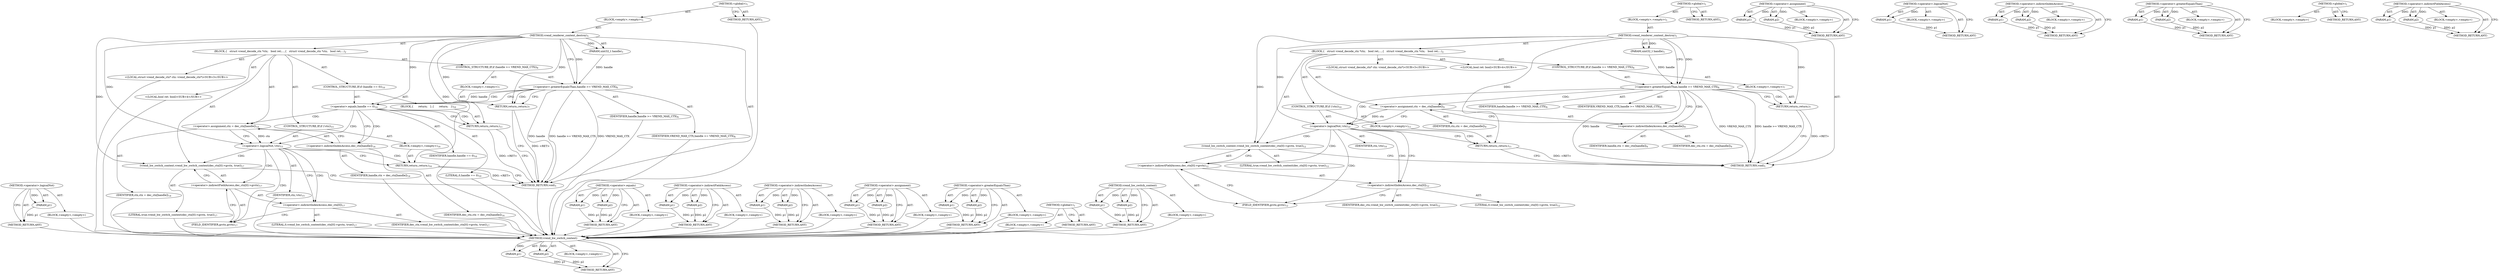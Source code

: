 digraph "vrend_hw_switch_context" {
vulnerable_78 [label=<(METHOD,vrend_hw_switch_context)>];
vulnerable_79 [label=<(PARAM,p1)>];
vulnerable_80 [label=<(PARAM,p2)>];
vulnerable_81 [label=<(BLOCK,&lt;empty&gt;,&lt;empty&gt;)>];
vulnerable_82 [label=<(METHOD_RETURN,ANY)>];
vulnerable_6 [label=<(METHOD,&lt;global&gt;)<SUB>1</SUB>>];
vulnerable_7 [label=<(BLOCK,&lt;empty&gt;,&lt;empty&gt;)<SUB>1</SUB>>];
vulnerable_8 [label=<(METHOD,vrend_renderer_context_destroy)<SUB>1</SUB>>];
vulnerable_9 [label=<(PARAM,uint32_t handle)<SUB>1</SUB>>];
vulnerable_10 [label=<(BLOCK,{
   struct vrend_decode_ctx *ctx;
   bool ret;...,{
   struct vrend_decode_ctx *ctx;
   bool ret;...)<SUB>2</SUB>>];
vulnerable_11 [label="<(LOCAL,struct vrend_decode_ctx* ctx: vrend_decode_ctx*)<SUB>3</SUB>>"];
vulnerable_12 [label="<(LOCAL,bool ret: bool)<SUB>4</SUB>>"];
vulnerable_13 [label=<(CONTROL_STRUCTURE,IF,if (handle &gt;= VREND_MAX_CTX))<SUB>6</SUB>>];
vulnerable_14 [label=<(&lt;operator&gt;.greaterEqualsThan,handle &gt;= VREND_MAX_CTX)<SUB>6</SUB>>];
vulnerable_15 [label=<(IDENTIFIER,handle,handle &gt;= VREND_MAX_CTX)<SUB>6</SUB>>];
vulnerable_16 [label=<(IDENTIFIER,VREND_MAX_CTX,handle &gt;= VREND_MAX_CTX)<SUB>6</SUB>>];
vulnerable_17 [label=<(BLOCK,&lt;empty&gt;,&lt;empty&gt;)<SUB>7</SUB>>];
vulnerable_18 [label=<(RETURN,return;,return;)<SUB>7</SUB>>];
vulnerable_19 [label=<(&lt;operator&gt;.assignment,ctx = dec_ctx[handle])<SUB>9</SUB>>];
vulnerable_20 [label=<(IDENTIFIER,ctx,ctx = dec_ctx[handle])<SUB>9</SUB>>];
vulnerable_21 [label=<(&lt;operator&gt;.indirectIndexAccess,dec_ctx[handle])<SUB>9</SUB>>];
vulnerable_22 [label=<(IDENTIFIER,dec_ctx,ctx = dec_ctx[handle])<SUB>9</SUB>>];
vulnerable_23 [label=<(IDENTIFIER,handle,ctx = dec_ctx[handle])<SUB>9</SUB>>];
vulnerable_24 [label=<(CONTROL_STRUCTURE,IF,if (!ctx))<SUB>10</SUB>>];
vulnerable_25 [label=<(&lt;operator&gt;.logicalNot,!ctx)<SUB>10</SUB>>];
vulnerable_26 [label=<(IDENTIFIER,ctx,!ctx)<SUB>10</SUB>>];
vulnerable_27 [label=<(BLOCK,&lt;empty&gt;,&lt;empty&gt;)<SUB>11</SUB>>];
vulnerable_28 [label=<(RETURN,return;,return;)<SUB>11</SUB>>];
vulnerable_29 [label=<(vrend_hw_switch_context,vrend_hw_switch_context(dec_ctx[0]-&gt;grctx, true))<SUB>12</SUB>>];
vulnerable_30 [label=<(&lt;operator&gt;.indirectFieldAccess,dec_ctx[0]-&gt;grctx)<SUB>12</SUB>>];
vulnerable_31 [label=<(&lt;operator&gt;.indirectIndexAccess,dec_ctx[0])<SUB>12</SUB>>];
vulnerable_32 [label=<(IDENTIFIER,dec_ctx,vrend_hw_switch_context(dec_ctx[0]-&gt;grctx, true))<SUB>12</SUB>>];
vulnerable_33 [label=<(LITERAL,0,vrend_hw_switch_context(dec_ctx[0]-&gt;grctx, true))<SUB>12</SUB>>];
vulnerable_34 [label=<(FIELD_IDENTIFIER,grctx,grctx)<SUB>12</SUB>>];
vulnerable_35 [label=<(LITERAL,true,vrend_hw_switch_context(dec_ctx[0]-&gt;grctx, true))<SUB>12</SUB>>];
vulnerable_36 [label=<(METHOD_RETURN,void)<SUB>1</SUB>>];
vulnerable_38 [label=<(METHOD_RETURN,ANY)<SUB>1</SUB>>];
vulnerable_64 [label=<(METHOD,&lt;operator&gt;.assignment)>];
vulnerable_65 [label=<(PARAM,p1)>];
vulnerable_66 [label=<(PARAM,p2)>];
vulnerable_67 [label=<(BLOCK,&lt;empty&gt;,&lt;empty&gt;)>];
vulnerable_68 [label=<(METHOD_RETURN,ANY)>];
vulnerable_74 [label=<(METHOD,&lt;operator&gt;.logicalNot)>];
vulnerable_75 [label=<(PARAM,p1)>];
vulnerable_76 [label=<(BLOCK,&lt;empty&gt;,&lt;empty&gt;)>];
vulnerable_77 [label=<(METHOD_RETURN,ANY)>];
vulnerable_69 [label=<(METHOD,&lt;operator&gt;.indirectIndexAccess)>];
vulnerable_70 [label=<(PARAM,p1)>];
vulnerable_71 [label=<(PARAM,p2)>];
vulnerable_72 [label=<(BLOCK,&lt;empty&gt;,&lt;empty&gt;)>];
vulnerable_73 [label=<(METHOD_RETURN,ANY)>];
vulnerable_59 [label=<(METHOD,&lt;operator&gt;.greaterEqualsThan)>];
vulnerable_60 [label=<(PARAM,p1)>];
vulnerable_61 [label=<(PARAM,p2)>];
vulnerable_62 [label=<(BLOCK,&lt;empty&gt;,&lt;empty&gt;)>];
vulnerable_63 [label=<(METHOD_RETURN,ANY)>];
vulnerable_53 [label=<(METHOD,&lt;global&gt;)<SUB>1</SUB>>];
vulnerable_54 [label=<(BLOCK,&lt;empty&gt;,&lt;empty&gt;)>];
vulnerable_55 [label=<(METHOD_RETURN,ANY)>];
vulnerable_83 [label=<(METHOD,&lt;operator&gt;.indirectFieldAccess)>];
vulnerable_84 [label=<(PARAM,p1)>];
vulnerable_85 [label=<(PARAM,p2)>];
vulnerable_86 [label=<(BLOCK,&lt;empty&gt;,&lt;empty&gt;)>];
vulnerable_87 [label=<(METHOD_RETURN,ANY)>];
fixed_85 [label=<(METHOD,&lt;operator&gt;.logicalNot)>];
fixed_86 [label=<(PARAM,p1)>];
fixed_87 [label=<(BLOCK,&lt;empty&gt;,&lt;empty&gt;)>];
fixed_88 [label=<(METHOD_RETURN,ANY)>];
fixed_6 [label=<(METHOD,&lt;global&gt;)<SUB>1</SUB>>];
fixed_7 [label=<(BLOCK,&lt;empty&gt;,&lt;empty&gt;)<SUB>1</SUB>>];
fixed_8 [label=<(METHOD,vrend_renderer_context_destroy)<SUB>1</SUB>>];
fixed_9 [label=<(PARAM,uint32_t handle)<SUB>1</SUB>>];
fixed_10 [label=<(BLOCK,{
   struct vrend_decode_ctx *ctx;
   bool ret;...,{
   struct vrend_decode_ctx *ctx;
   bool ret;...)<SUB>2</SUB>>];
fixed_11 [label="<(LOCAL,struct vrend_decode_ctx* ctx: vrend_decode_ctx*)<SUB>3</SUB>>"];
fixed_12 [label="<(LOCAL,bool ret: bool)<SUB>4</SUB>>"];
fixed_13 [label=<(CONTROL_STRUCTURE,IF,if (handle &gt;= VREND_MAX_CTX))<SUB>6</SUB>>];
fixed_14 [label=<(&lt;operator&gt;.greaterEqualsThan,handle &gt;= VREND_MAX_CTX)<SUB>6</SUB>>];
fixed_15 [label=<(IDENTIFIER,handle,handle &gt;= VREND_MAX_CTX)<SUB>6</SUB>>];
fixed_16 [label=<(IDENTIFIER,VREND_MAX_CTX,handle &gt;= VREND_MAX_CTX)<SUB>6</SUB>>];
fixed_17 [label=<(BLOCK,&lt;empty&gt;,&lt;empty&gt;)<SUB>7</SUB>>];
fixed_18 [label=<(RETURN,return;,return;)<SUB>7</SUB>>];
fixed_19 [label=<(CONTROL_STRUCTURE,IF,if (handle == 0))<SUB>10</SUB>>];
fixed_20 [label=<(&lt;operator&gt;.equals,handle == 0)<SUB>10</SUB>>];
fixed_21 [label=<(IDENTIFIER,handle,handle == 0)<SUB>10</SUB>>];
fixed_22 [label=<(LITERAL,0,handle == 0)<SUB>10</SUB>>];
fixed_23 [label=<(BLOCK,{
      return;
   },{
      return;
   })<SUB>10</SUB>>];
fixed_24 [label=<(RETURN,return;,return;)<SUB>11</SUB>>];
fixed_25 [label=<(&lt;operator&gt;.assignment,ctx = dec_ctx[handle])<SUB>14</SUB>>];
fixed_26 [label=<(IDENTIFIER,ctx,ctx = dec_ctx[handle])<SUB>14</SUB>>];
fixed_27 [label=<(&lt;operator&gt;.indirectIndexAccess,dec_ctx[handle])<SUB>14</SUB>>];
fixed_28 [label=<(IDENTIFIER,dec_ctx,ctx = dec_ctx[handle])<SUB>14</SUB>>];
fixed_29 [label=<(IDENTIFIER,handle,ctx = dec_ctx[handle])<SUB>14</SUB>>];
fixed_30 [label=<(CONTROL_STRUCTURE,IF,if (!ctx))<SUB>15</SUB>>];
fixed_31 [label=<(&lt;operator&gt;.logicalNot,!ctx)<SUB>15</SUB>>];
fixed_32 [label=<(IDENTIFIER,ctx,!ctx)<SUB>15</SUB>>];
fixed_33 [label=<(BLOCK,&lt;empty&gt;,&lt;empty&gt;)<SUB>16</SUB>>];
fixed_34 [label=<(RETURN,return;,return;)<SUB>16</SUB>>];
fixed_35 [label=<(vrend_hw_switch_context,vrend_hw_switch_context(dec_ctx[0]-&gt;grctx, true))<SUB>17</SUB>>];
fixed_36 [label=<(&lt;operator&gt;.indirectFieldAccess,dec_ctx[0]-&gt;grctx)<SUB>17</SUB>>];
fixed_37 [label=<(&lt;operator&gt;.indirectIndexAccess,dec_ctx[0])<SUB>17</SUB>>];
fixed_38 [label=<(IDENTIFIER,dec_ctx,vrend_hw_switch_context(dec_ctx[0]-&gt;grctx, true))<SUB>17</SUB>>];
fixed_39 [label=<(LITERAL,0,vrend_hw_switch_context(dec_ctx[0]-&gt;grctx, true))<SUB>17</SUB>>];
fixed_40 [label=<(FIELD_IDENTIFIER,grctx,grctx)<SUB>17</SUB>>];
fixed_41 [label=<(LITERAL,true,vrend_hw_switch_context(dec_ctx[0]-&gt;grctx, true))<SUB>17</SUB>>];
fixed_42 [label=<(METHOD_RETURN,void)<SUB>1</SUB>>];
fixed_44 [label=<(METHOD_RETURN,ANY)<SUB>1</SUB>>];
fixed_70 [label=<(METHOD,&lt;operator&gt;.equals)>];
fixed_71 [label=<(PARAM,p1)>];
fixed_72 [label=<(PARAM,p2)>];
fixed_73 [label=<(BLOCK,&lt;empty&gt;,&lt;empty&gt;)>];
fixed_74 [label=<(METHOD_RETURN,ANY)>];
fixed_94 [label=<(METHOD,&lt;operator&gt;.indirectFieldAccess)>];
fixed_95 [label=<(PARAM,p1)>];
fixed_96 [label=<(PARAM,p2)>];
fixed_97 [label=<(BLOCK,&lt;empty&gt;,&lt;empty&gt;)>];
fixed_98 [label=<(METHOD_RETURN,ANY)>];
fixed_80 [label=<(METHOD,&lt;operator&gt;.indirectIndexAccess)>];
fixed_81 [label=<(PARAM,p1)>];
fixed_82 [label=<(PARAM,p2)>];
fixed_83 [label=<(BLOCK,&lt;empty&gt;,&lt;empty&gt;)>];
fixed_84 [label=<(METHOD_RETURN,ANY)>];
fixed_75 [label=<(METHOD,&lt;operator&gt;.assignment)>];
fixed_76 [label=<(PARAM,p1)>];
fixed_77 [label=<(PARAM,p2)>];
fixed_78 [label=<(BLOCK,&lt;empty&gt;,&lt;empty&gt;)>];
fixed_79 [label=<(METHOD_RETURN,ANY)>];
fixed_65 [label=<(METHOD,&lt;operator&gt;.greaterEqualsThan)>];
fixed_66 [label=<(PARAM,p1)>];
fixed_67 [label=<(PARAM,p2)>];
fixed_68 [label=<(BLOCK,&lt;empty&gt;,&lt;empty&gt;)>];
fixed_69 [label=<(METHOD_RETURN,ANY)>];
fixed_59 [label=<(METHOD,&lt;global&gt;)<SUB>1</SUB>>];
fixed_60 [label=<(BLOCK,&lt;empty&gt;,&lt;empty&gt;)>];
fixed_61 [label=<(METHOD_RETURN,ANY)>];
fixed_89 [label=<(METHOD,vrend_hw_switch_context)>];
fixed_90 [label=<(PARAM,p1)>];
fixed_91 [label=<(PARAM,p2)>];
fixed_92 [label=<(BLOCK,&lt;empty&gt;,&lt;empty&gt;)>];
fixed_93 [label=<(METHOD_RETURN,ANY)>];
vulnerable_78 -> vulnerable_79  [key=0, label="AST: "];
vulnerable_78 -> vulnerable_79  [key=1, label="DDG: "];
vulnerable_78 -> vulnerable_81  [key=0, label="AST: "];
vulnerable_78 -> vulnerable_80  [key=0, label="AST: "];
vulnerable_78 -> vulnerable_80  [key=1, label="DDG: "];
vulnerable_78 -> vulnerable_82  [key=0, label="AST: "];
vulnerable_78 -> vulnerable_82  [key=1, label="CFG: "];
vulnerable_79 -> vulnerable_82  [key=0, label="DDG: p1"];
vulnerable_80 -> vulnerable_82  [key=0, label="DDG: p2"];
vulnerable_6 -> vulnerable_7  [key=0, label="AST: "];
vulnerable_6 -> vulnerable_38  [key=0, label="AST: "];
vulnerable_6 -> vulnerable_38  [key=1, label="CFG: "];
vulnerable_7 -> vulnerable_8  [key=0, label="AST: "];
vulnerable_8 -> vulnerable_9  [key=0, label="AST: "];
vulnerable_8 -> vulnerable_9  [key=1, label="DDG: "];
vulnerable_8 -> vulnerable_10  [key=0, label="AST: "];
vulnerable_8 -> vulnerable_36  [key=0, label="AST: "];
vulnerable_8 -> vulnerable_14  [key=0, label="CFG: "];
vulnerable_8 -> vulnerable_14  [key=1, label="DDG: "];
vulnerable_8 -> vulnerable_29  [key=0, label="DDG: "];
vulnerable_8 -> vulnerable_18  [key=0, label="DDG: "];
vulnerable_8 -> vulnerable_25  [key=0, label="DDG: "];
vulnerable_8 -> vulnerable_28  [key=0, label="DDG: "];
vulnerable_9 -> vulnerable_14  [key=0, label="DDG: handle"];
vulnerable_10 -> vulnerable_11  [key=0, label="AST: "];
vulnerable_10 -> vulnerable_12  [key=0, label="AST: "];
vulnerable_10 -> vulnerable_13  [key=0, label="AST: "];
vulnerable_10 -> vulnerable_19  [key=0, label="AST: "];
vulnerable_10 -> vulnerable_24  [key=0, label="AST: "];
vulnerable_10 -> vulnerable_29  [key=0, label="AST: "];
vulnerable_13 -> vulnerable_14  [key=0, label="AST: "];
vulnerable_13 -> vulnerable_17  [key=0, label="AST: "];
vulnerable_14 -> vulnerable_15  [key=0, label="AST: "];
vulnerable_14 -> vulnerable_16  [key=0, label="AST: "];
vulnerable_14 -> vulnerable_18  [key=0, label="CFG: "];
vulnerable_14 -> vulnerable_18  [key=1, label="CDG: "];
vulnerable_14 -> vulnerable_21  [key=0, label="CFG: "];
vulnerable_14 -> vulnerable_21  [key=1, label="CDG: "];
vulnerable_14 -> vulnerable_36  [key=0, label="DDG: handle"];
vulnerable_14 -> vulnerable_36  [key=1, label="DDG: handle &gt;= VREND_MAX_CTX"];
vulnerable_14 -> vulnerable_36  [key=2, label="DDG: VREND_MAX_CTX"];
vulnerable_14 -> vulnerable_19  [key=0, label="CDG: "];
vulnerable_14 -> vulnerable_25  [key=0, label="CDG: "];
vulnerable_17 -> vulnerable_18  [key=0, label="AST: "];
vulnerable_18 -> vulnerable_36  [key=0, label="CFG: "];
vulnerable_18 -> vulnerable_36  [key=1, label="DDG: &lt;RET&gt;"];
vulnerable_19 -> vulnerable_20  [key=0, label="AST: "];
vulnerable_19 -> vulnerable_21  [key=0, label="AST: "];
vulnerable_19 -> vulnerable_25  [key=0, label="CFG: "];
vulnerable_19 -> vulnerable_25  [key=1, label="DDG: ctx"];
vulnerable_21 -> vulnerable_22  [key=0, label="AST: "];
vulnerable_21 -> vulnerable_23  [key=0, label="AST: "];
vulnerable_21 -> vulnerable_19  [key=0, label="CFG: "];
vulnerable_24 -> vulnerable_25  [key=0, label="AST: "];
vulnerable_24 -> vulnerable_27  [key=0, label="AST: "];
vulnerable_25 -> vulnerable_26  [key=0, label="AST: "];
vulnerable_25 -> vulnerable_28  [key=0, label="CFG: "];
vulnerable_25 -> vulnerable_28  [key=1, label="CDG: "];
vulnerable_25 -> vulnerable_31  [key=0, label="CFG: "];
vulnerable_25 -> vulnerable_31  [key=1, label="CDG: "];
vulnerable_25 -> vulnerable_30  [key=0, label="CDG: "];
vulnerable_25 -> vulnerable_29  [key=0, label="CDG: "];
vulnerable_25 -> vulnerable_34  [key=0, label="CDG: "];
vulnerable_27 -> vulnerable_28  [key=0, label="AST: "];
vulnerable_28 -> vulnerable_36  [key=0, label="CFG: "];
vulnerable_28 -> vulnerable_36  [key=1, label="DDG: &lt;RET&gt;"];
vulnerable_29 -> vulnerable_30  [key=0, label="AST: "];
vulnerable_29 -> vulnerable_35  [key=0, label="AST: "];
vulnerable_29 -> vulnerable_36  [key=0, label="CFG: "];
vulnerable_30 -> vulnerable_31  [key=0, label="AST: "];
vulnerable_30 -> vulnerable_34  [key=0, label="AST: "];
vulnerable_30 -> vulnerable_29  [key=0, label="CFG: "];
vulnerable_31 -> vulnerable_32  [key=0, label="AST: "];
vulnerable_31 -> vulnerable_33  [key=0, label="AST: "];
vulnerable_31 -> vulnerable_34  [key=0, label="CFG: "];
vulnerable_34 -> vulnerable_30  [key=0, label="CFG: "];
vulnerable_64 -> vulnerable_65  [key=0, label="AST: "];
vulnerable_64 -> vulnerable_65  [key=1, label="DDG: "];
vulnerable_64 -> vulnerable_67  [key=0, label="AST: "];
vulnerable_64 -> vulnerable_66  [key=0, label="AST: "];
vulnerable_64 -> vulnerable_66  [key=1, label="DDG: "];
vulnerable_64 -> vulnerable_68  [key=0, label="AST: "];
vulnerable_64 -> vulnerable_68  [key=1, label="CFG: "];
vulnerable_65 -> vulnerable_68  [key=0, label="DDG: p1"];
vulnerable_66 -> vulnerable_68  [key=0, label="DDG: p2"];
vulnerable_74 -> vulnerable_75  [key=0, label="AST: "];
vulnerable_74 -> vulnerable_75  [key=1, label="DDG: "];
vulnerable_74 -> vulnerable_76  [key=0, label="AST: "];
vulnerable_74 -> vulnerable_77  [key=0, label="AST: "];
vulnerable_74 -> vulnerable_77  [key=1, label="CFG: "];
vulnerable_75 -> vulnerable_77  [key=0, label="DDG: p1"];
vulnerable_69 -> vulnerable_70  [key=0, label="AST: "];
vulnerable_69 -> vulnerable_70  [key=1, label="DDG: "];
vulnerable_69 -> vulnerable_72  [key=0, label="AST: "];
vulnerable_69 -> vulnerable_71  [key=0, label="AST: "];
vulnerable_69 -> vulnerable_71  [key=1, label="DDG: "];
vulnerable_69 -> vulnerable_73  [key=0, label="AST: "];
vulnerable_69 -> vulnerable_73  [key=1, label="CFG: "];
vulnerable_70 -> vulnerable_73  [key=0, label="DDG: p1"];
vulnerable_71 -> vulnerable_73  [key=0, label="DDG: p2"];
vulnerable_59 -> vulnerable_60  [key=0, label="AST: "];
vulnerable_59 -> vulnerable_60  [key=1, label="DDG: "];
vulnerable_59 -> vulnerable_62  [key=0, label="AST: "];
vulnerable_59 -> vulnerable_61  [key=0, label="AST: "];
vulnerable_59 -> vulnerable_61  [key=1, label="DDG: "];
vulnerable_59 -> vulnerable_63  [key=0, label="AST: "];
vulnerable_59 -> vulnerable_63  [key=1, label="CFG: "];
vulnerable_60 -> vulnerable_63  [key=0, label="DDG: p1"];
vulnerable_61 -> vulnerable_63  [key=0, label="DDG: p2"];
vulnerable_53 -> vulnerable_54  [key=0, label="AST: "];
vulnerable_53 -> vulnerable_55  [key=0, label="AST: "];
vulnerable_53 -> vulnerable_55  [key=1, label="CFG: "];
vulnerable_83 -> vulnerable_84  [key=0, label="AST: "];
vulnerable_83 -> vulnerable_84  [key=1, label="DDG: "];
vulnerable_83 -> vulnerable_86  [key=0, label="AST: "];
vulnerable_83 -> vulnerable_85  [key=0, label="AST: "];
vulnerable_83 -> vulnerable_85  [key=1, label="DDG: "];
vulnerable_83 -> vulnerable_87  [key=0, label="AST: "];
vulnerable_83 -> vulnerable_87  [key=1, label="CFG: "];
vulnerable_84 -> vulnerable_87  [key=0, label="DDG: p1"];
vulnerable_85 -> vulnerable_87  [key=0, label="DDG: p2"];
fixed_85 -> fixed_86  [key=0, label="AST: "];
fixed_85 -> fixed_86  [key=1, label="DDG: "];
fixed_85 -> fixed_87  [key=0, label="AST: "];
fixed_85 -> fixed_88  [key=0, label="AST: "];
fixed_85 -> fixed_88  [key=1, label="CFG: "];
fixed_86 -> fixed_88  [key=0, label="DDG: p1"];
fixed_87 -> vulnerable_78  [key=0];
fixed_88 -> vulnerable_78  [key=0];
fixed_6 -> fixed_7  [key=0, label="AST: "];
fixed_6 -> fixed_44  [key=0, label="AST: "];
fixed_6 -> fixed_44  [key=1, label="CFG: "];
fixed_7 -> fixed_8  [key=0, label="AST: "];
fixed_8 -> fixed_9  [key=0, label="AST: "];
fixed_8 -> fixed_9  [key=1, label="DDG: "];
fixed_8 -> fixed_10  [key=0, label="AST: "];
fixed_8 -> fixed_42  [key=0, label="AST: "];
fixed_8 -> fixed_14  [key=0, label="CFG: "];
fixed_8 -> fixed_14  [key=1, label="DDG: "];
fixed_8 -> fixed_35  [key=0, label="DDG: "];
fixed_8 -> fixed_18  [key=0, label="DDG: "];
fixed_8 -> fixed_20  [key=0, label="DDG: "];
fixed_8 -> fixed_24  [key=0, label="DDG: "];
fixed_8 -> fixed_31  [key=0, label="DDG: "];
fixed_8 -> fixed_34  [key=0, label="DDG: "];
fixed_9 -> fixed_14  [key=0, label="DDG: handle"];
fixed_10 -> fixed_11  [key=0, label="AST: "];
fixed_10 -> fixed_12  [key=0, label="AST: "];
fixed_10 -> fixed_13  [key=0, label="AST: "];
fixed_10 -> fixed_19  [key=0, label="AST: "];
fixed_10 -> fixed_25  [key=0, label="AST: "];
fixed_10 -> fixed_30  [key=0, label="AST: "];
fixed_10 -> fixed_35  [key=0, label="AST: "];
fixed_11 -> vulnerable_78  [key=0];
fixed_12 -> vulnerable_78  [key=0];
fixed_13 -> fixed_14  [key=0, label="AST: "];
fixed_13 -> fixed_17  [key=0, label="AST: "];
fixed_14 -> fixed_15  [key=0, label="AST: "];
fixed_14 -> fixed_16  [key=0, label="AST: "];
fixed_14 -> fixed_18  [key=0, label="CFG: "];
fixed_14 -> fixed_18  [key=1, label="CDG: "];
fixed_14 -> fixed_20  [key=0, label="CFG: "];
fixed_14 -> fixed_20  [key=1, label="DDG: handle"];
fixed_14 -> fixed_20  [key=2, label="CDG: "];
fixed_14 -> fixed_42  [key=0, label="DDG: handle"];
fixed_14 -> fixed_42  [key=1, label="DDG: handle &gt;= VREND_MAX_CTX"];
fixed_14 -> fixed_42  [key=2, label="DDG: VREND_MAX_CTX"];
fixed_15 -> vulnerable_78  [key=0];
fixed_16 -> vulnerable_78  [key=0];
fixed_17 -> fixed_18  [key=0, label="AST: "];
fixed_18 -> fixed_42  [key=0, label="CFG: "];
fixed_18 -> fixed_42  [key=1, label="DDG: &lt;RET&gt;"];
fixed_19 -> fixed_20  [key=0, label="AST: "];
fixed_19 -> fixed_23  [key=0, label="AST: "];
fixed_20 -> fixed_21  [key=0, label="AST: "];
fixed_20 -> fixed_22  [key=0, label="AST: "];
fixed_20 -> fixed_24  [key=0, label="CFG: "];
fixed_20 -> fixed_24  [key=1, label="CDG: "];
fixed_20 -> fixed_27  [key=0, label="CFG: "];
fixed_20 -> fixed_27  [key=1, label="CDG: "];
fixed_20 -> fixed_25  [key=0, label="CDG: "];
fixed_20 -> fixed_31  [key=0, label="CDG: "];
fixed_21 -> vulnerable_78  [key=0];
fixed_22 -> vulnerable_78  [key=0];
fixed_23 -> fixed_24  [key=0, label="AST: "];
fixed_24 -> fixed_42  [key=0, label="CFG: "];
fixed_24 -> fixed_42  [key=1, label="DDG: &lt;RET&gt;"];
fixed_25 -> fixed_26  [key=0, label="AST: "];
fixed_25 -> fixed_27  [key=0, label="AST: "];
fixed_25 -> fixed_31  [key=0, label="CFG: "];
fixed_25 -> fixed_31  [key=1, label="DDG: ctx"];
fixed_26 -> vulnerable_78  [key=0];
fixed_27 -> fixed_28  [key=0, label="AST: "];
fixed_27 -> fixed_29  [key=0, label="AST: "];
fixed_27 -> fixed_25  [key=0, label="CFG: "];
fixed_28 -> vulnerable_78  [key=0];
fixed_29 -> vulnerable_78  [key=0];
fixed_30 -> fixed_31  [key=0, label="AST: "];
fixed_30 -> fixed_33  [key=0, label="AST: "];
fixed_31 -> fixed_32  [key=0, label="AST: "];
fixed_31 -> fixed_34  [key=0, label="CFG: "];
fixed_31 -> fixed_34  [key=1, label="CDG: "];
fixed_31 -> fixed_37  [key=0, label="CFG: "];
fixed_31 -> fixed_37  [key=1, label="CDG: "];
fixed_31 -> fixed_40  [key=0, label="CDG: "];
fixed_31 -> fixed_36  [key=0, label="CDG: "];
fixed_31 -> fixed_35  [key=0, label="CDG: "];
fixed_32 -> vulnerable_78  [key=0];
fixed_33 -> fixed_34  [key=0, label="AST: "];
fixed_34 -> fixed_42  [key=0, label="CFG: "];
fixed_34 -> fixed_42  [key=1, label="DDG: &lt;RET&gt;"];
fixed_35 -> fixed_36  [key=0, label="AST: "];
fixed_35 -> fixed_41  [key=0, label="AST: "];
fixed_35 -> fixed_42  [key=0, label="CFG: "];
fixed_36 -> fixed_37  [key=0, label="AST: "];
fixed_36 -> fixed_40  [key=0, label="AST: "];
fixed_36 -> fixed_35  [key=0, label="CFG: "];
fixed_37 -> fixed_38  [key=0, label="AST: "];
fixed_37 -> fixed_39  [key=0, label="AST: "];
fixed_37 -> fixed_40  [key=0, label="CFG: "];
fixed_38 -> vulnerable_78  [key=0];
fixed_39 -> vulnerable_78  [key=0];
fixed_40 -> fixed_36  [key=0, label="CFG: "];
fixed_41 -> vulnerable_78  [key=0];
fixed_42 -> vulnerable_78  [key=0];
fixed_44 -> vulnerable_78  [key=0];
fixed_70 -> fixed_71  [key=0, label="AST: "];
fixed_70 -> fixed_71  [key=1, label="DDG: "];
fixed_70 -> fixed_73  [key=0, label="AST: "];
fixed_70 -> fixed_72  [key=0, label="AST: "];
fixed_70 -> fixed_72  [key=1, label="DDG: "];
fixed_70 -> fixed_74  [key=0, label="AST: "];
fixed_70 -> fixed_74  [key=1, label="CFG: "];
fixed_71 -> fixed_74  [key=0, label="DDG: p1"];
fixed_72 -> fixed_74  [key=0, label="DDG: p2"];
fixed_73 -> vulnerable_78  [key=0];
fixed_74 -> vulnerable_78  [key=0];
fixed_94 -> fixed_95  [key=0, label="AST: "];
fixed_94 -> fixed_95  [key=1, label="DDG: "];
fixed_94 -> fixed_97  [key=0, label="AST: "];
fixed_94 -> fixed_96  [key=0, label="AST: "];
fixed_94 -> fixed_96  [key=1, label="DDG: "];
fixed_94 -> fixed_98  [key=0, label="AST: "];
fixed_94 -> fixed_98  [key=1, label="CFG: "];
fixed_95 -> fixed_98  [key=0, label="DDG: p1"];
fixed_96 -> fixed_98  [key=0, label="DDG: p2"];
fixed_97 -> vulnerable_78  [key=0];
fixed_98 -> vulnerable_78  [key=0];
fixed_80 -> fixed_81  [key=0, label="AST: "];
fixed_80 -> fixed_81  [key=1, label="DDG: "];
fixed_80 -> fixed_83  [key=0, label="AST: "];
fixed_80 -> fixed_82  [key=0, label="AST: "];
fixed_80 -> fixed_82  [key=1, label="DDG: "];
fixed_80 -> fixed_84  [key=0, label="AST: "];
fixed_80 -> fixed_84  [key=1, label="CFG: "];
fixed_81 -> fixed_84  [key=0, label="DDG: p1"];
fixed_82 -> fixed_84  [key=0, label="DDG: p2"];
fixed_83 -> vulnerable_78  [key=0];
fixed_84 -> vulnerable_78  [key=0];
fixed_75 -> fixed_76  [key=0, label="AST: "];
fixed_75 -> fixed_76  [key=1, label="DDG: "];
fixed_75 -> fixed_78  [key=0, label="AST: "];
fixed_75 -> fixed_77  [key=0, label="AST: "];
fixed_75 -> fixed_77  [key=1, label="DDG: "];
fixed_75 -> fixed_79  [key=0, label="AST: "];
fixed_75 -> fixed_79  [key=1, label="CFG: "];
fixed_76 -> fixed_79  [key=0, label="DDG: p1"];
fixed_77 -> fixed_79  [key=0, label="DDG: p2"];
fixed_78 -> vulnerable_78  [key=0];
fixed_79 -> vulnerable_78  [key=0];
fixed_65 -> fixed_66  [key=0, label="AST: "];
fixed_65 -> fixed_66  [key=1, label="DDG: "];
fixed_65 -> fixed_68  [key=0, label="AST: "];
fixed_65 -> fixed_67  [key=0, label="AST: "];
fixed_65 -> fixed_67  [key=1, label="DDG: "];
fixed_65 -> fixed_69  [key=0, label="AST: "];
fixed_65 -> fixed_69  [key=1, label="CFG: "];
fixed_66 -> fixed_69  [key=0, label="DDG: p1"];
fixed_67 -> fixed_69  [key=0, label="DDG: p2"];
fixed_68 -> vulnerable_78  [key=0];
fixed_69 -> vulnerable_78  [key=0];
fixed_59 -> fixed_60  [key=0, label="AST: "];
fixed_59 -> fixed_61  [key=0, label="AST: "];
fixed_59 -> fixed_61  [key=1, label="CFG: "];
fixed_60 -> vulnerable_78  [key=0];
fixed_61 -> vulnerable_78  [key=0];
fixed_89 -> fixed_90  [key=0, label="AST: "];
fixed_89 -> fixed_90  [key=1, label="DDG: "];
fixed_89 -> fixed_92  [key=0, label="AST: "];
fixed_89 -> fixed_91  [key=0, label="AST: "];
fixed_89 -> fixed_91  [key=1, label="DDG: "];
fixed_89 -> fixed_93  [key=0, label="AST: "];
fixed_89 -> fixed_93  [key=1, label="CFG: "];
fixed_90 -> fixed_93  [key=0, label="DDG: p1"];
fixed_91 -> fixed_93  [key=0, label="DDG: p2"];
fixed_92 -> vulnerable_78  [key=0];
fixed_93 -> vulnerable_78  [key=0];
}
